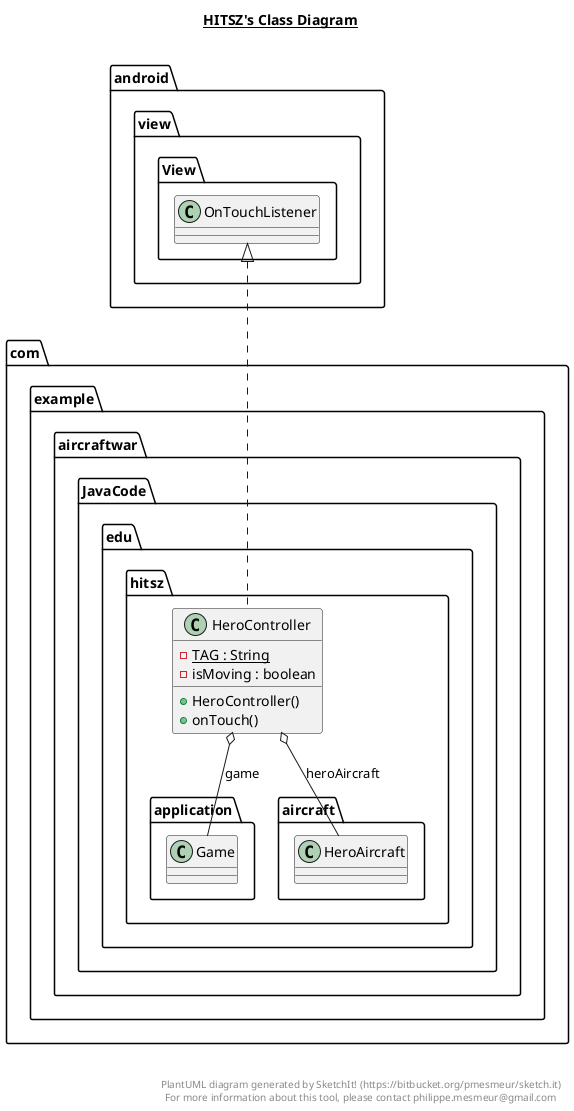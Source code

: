 @startuml

title __HITSZ's Class Diagram__\n

  namespace com.example.aircraftwar {
    namespace JavaCode.edu.hitsz {
      class com.example.aircraftwar.JavaCode.edu.hitsz.HeroController {
          {static} - TAG : String
          - isMoving : boolean
          + HeroController()
          + onTouch()
      }
    }
  }
  

  com.example.aircraftwar.JavaCode.edu.hitsz.HeroController .up.|> android.view.View.OnTouchListener
  com.example.aircraftwar.JavaCode.edu.hitsz.HeroController o-- com.example.aircraftwar.JavaCode.edu.hitsz.application.Game : game
  com.example.aircraftwar.JavaCode.edu.hitsz.HeroController o-- com.example.aircraftwar.JavaCode.edu.hitsz.aircraft.HeroAircraft : heroAircraft


right footer


PlantUML diagram generated by SketchIt! (https://bitbucket.org/pmesmeur/sketch.it)
For more information about this tool, please contact philippe.mesmeur@gmail.com
endfooter

@enduml
